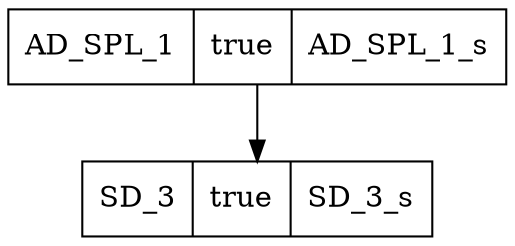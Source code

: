digraph graphname {
AD_SPL_1[shape=record, label="{{AD_SPL_1|true|AD_SPL_1_s}}"];
SD_3[shape=record, label="{{SD_3|true|SD_3_s}}"];
AD_SPL_1 -> SD_3;
}